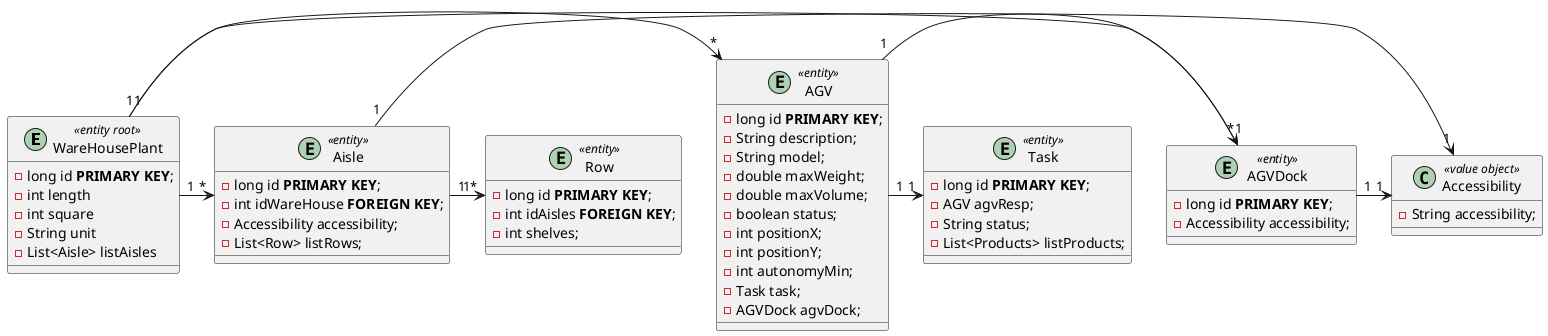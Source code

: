 @startuml

Entity WareHousePlant<<entity root>> {
 -long id **PRIMARY KEY**;
 -int length
 -int square
 -String unit
 -List<Aisle> listAisles
}

Entity Aisle<<entity>>{
    -long id **PRIMARY KEY**;
    -int idWareHouse **FOREIGN KEY**;
    -Accessibility accessibility;
    -List<Row> listRows;
}

Entity Row<<entity>>{
    -long id **PRIMARY KEY**;
    -int idAisles **FOREIGN KEY**;
    -int shelves;
}

Entity AGVDock<<entity>>{
    -long id **PRIMARY KEY**;
    -Accessibility accessibility;
}

class Accessibility<<value object>>{
    -String accessibility;

}

Entity AGV<<entity>>{
    -long id **PRIMARY KEY**;
    -String description;
    -String model;
    -double maxWeight;
    -double maxVolume;
    -boolean status;
    -int positionX;
    -int positionY;
    -int autonomyMin;
    -Task task;
    -AGVDock agvDock;
}

Entity Task<<entity>>{
    -long id **PRIMARY KEY**;
    -AGV agvResp;
    -String status;
    -List<Products> listProducts;
}

WareHousePlant "1" -> "*"  AGVDock
WareHousePlant "1" -> "*" AGV
WareHousePlant "1" -> "*" Aisle
Aisle "1" -> "1*" Row
Aisle "1" -> "1" Accessibility
AGV "1" -> "1" AGVDock
AGV "1" -> "1" Task
AGVDock "1" -> "1" Accessibility

@enduml